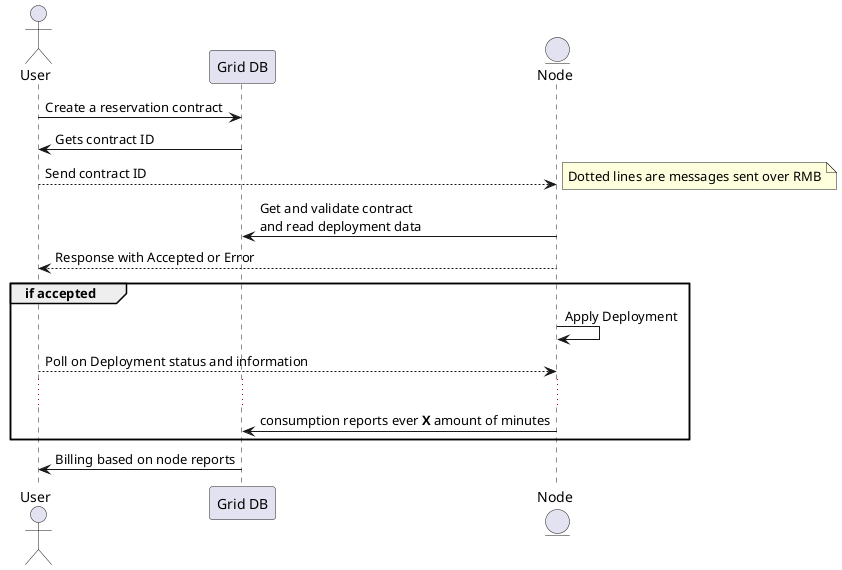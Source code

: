 @startuml
actor User as user
participant "Grid DB" as db
entity "Node" as node

user -> db: Create a reservation contract
db -> user: Gets contract ID
user --> node: Send contract ID
note right
    Dotted lines are messages sent over RMB
end note
node -> db: Get and validate contract\nand read deployment data
node --> user: Response with Accepted or Error
group if accepted
    node -> node: Apply Deployment
    user --> node: Poll on Deployment status and information
    ...
    node -> db: consumption reports ever <b>X</b> amount of minutes
end group
db -> user: Billing based on node reports
@enduml
